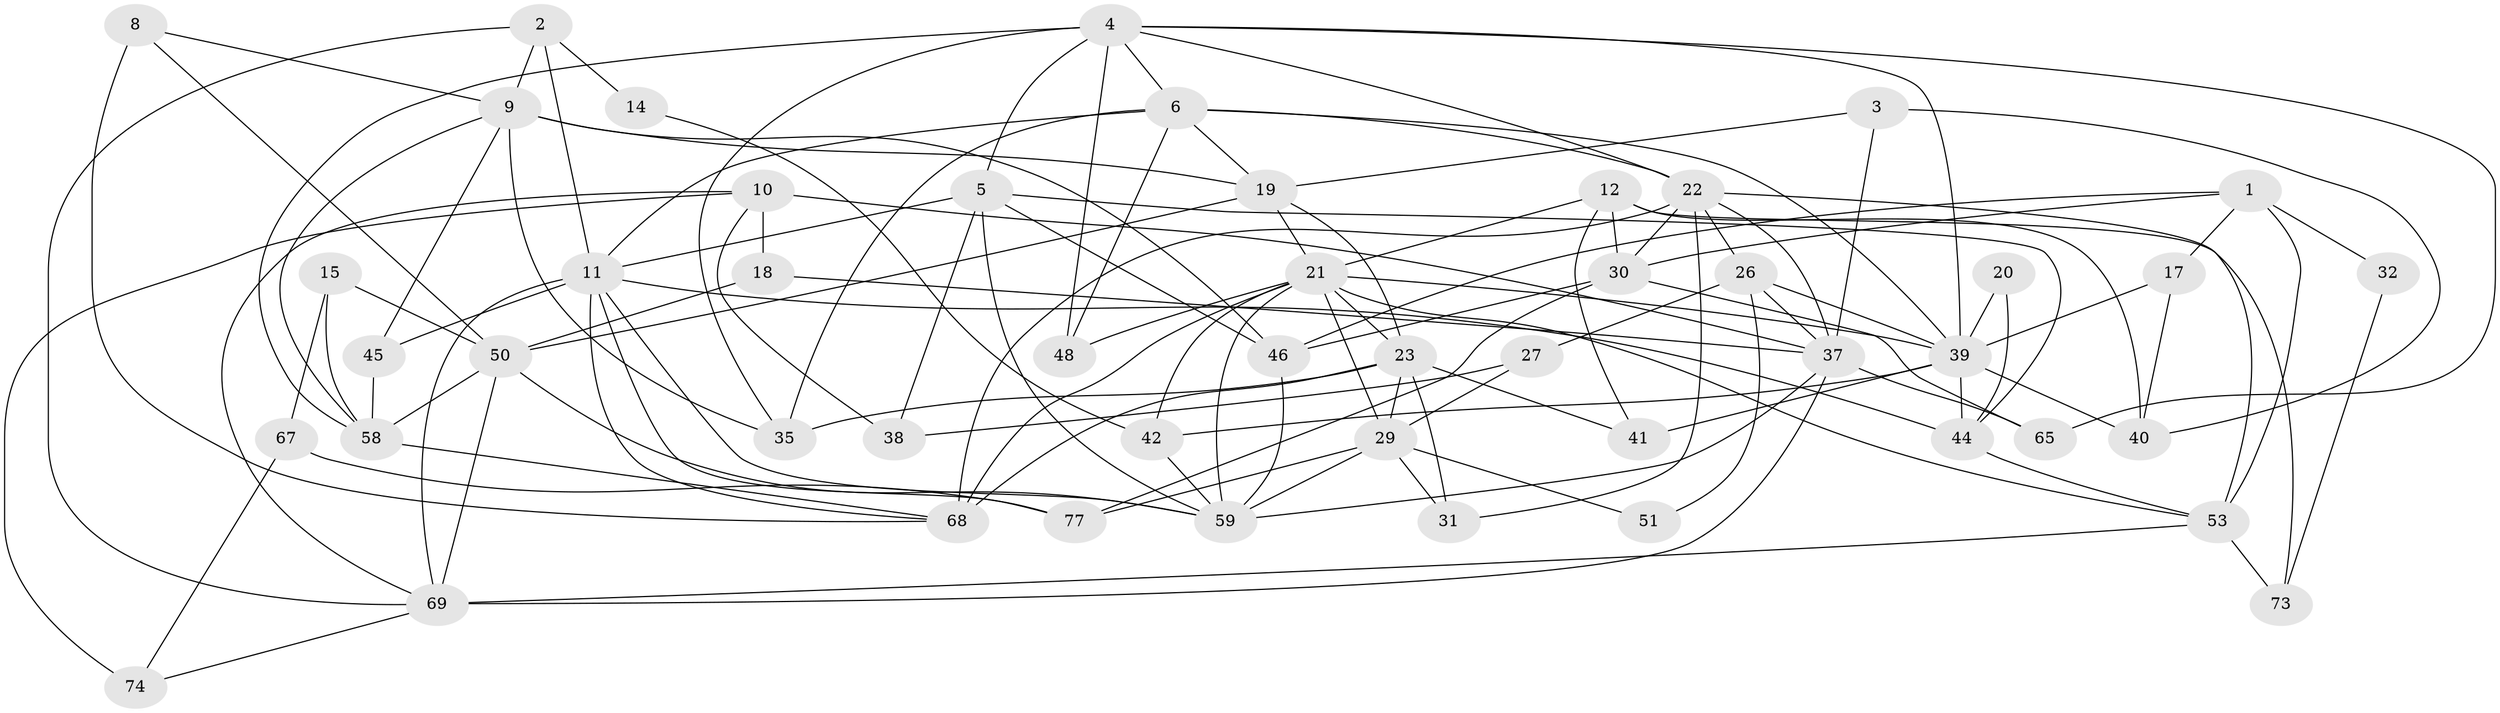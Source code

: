 // original degree distribution, {5: 0.12658227848101267, 3: 0.4050632911392405, 4: 0.17721518987341772, 2: 0.10126582278481013, 7: 0.0759493670886076, 6: 0.10126582278481013, 8: 0.012658227848101266}
// Generated by graph-tools (version 1.1) at 2025/41/03/06/25 10:41:54]
// undirected, 49 vertices, 121 edges
graph export_dot {
graph [start="1"]
  node [color=gray90,style=filled];
  1 [super="+16"];
  2 [super="+7"];
  3;
  4 [super="+28"];
  5 [super="+60"];
  6 [super="+54"];
  8 [super="+66"];
  9 [super="+76"];
  10 [super="+13"];
  11 [super="+49"];
  12 [super="+24"];
  14;
  15;
  17;
  18;
  19 [super="+36"];
  20;
  21 [super="+25"];
  22 [super="+78"];
  23 [super="+34"];
  26 [super="+33"];
  27 [super="+43"];
  29 [super="+64"];
  30 [super="+71"];
  31;
  32;
  35 [super="+52"];
  37 [super="+47"];
  38;
  39 [super="+70"];
  40 [super="+57"];
  41;
  42;
  44 [super="+79"];
  45;
  46 [super="+62"];
  48 [super="+55"];
  50 [super="+56"];
  51;
  53 [super="+75"];
  58 [super="+63"];
  59 [super="+61"];
  65;
  67;
  68 [super="+72"];
  69;
  73;
  74;
  77;
  1 -- 17;
  1 -- 32 [weight=2];
  1 -- 53;
  1 -- 30;
  1 -- 46;
  2 -- 14;
  2 -- 9;
  2 -- 11;
  2 -- 69;
  3 -- 37;
  3 -- 40;
  3 -- 19;
  4 -- 39;
  4 -- 65;
  4 -- 35;
  4 -- 5;
  4 -- 22;
  4 -- 58;
  4 -- 6;
  4 -- 48;
  5 -- 46;
  5 -- 11;
  5 -- 38;
  5 -- 44;
  5 -- 59;
  6 -- 11;
  6 -- 35;
  6 -- 19;
  6 -- 39;
  6 -- 22;
  6 -- 48;
  8 -- 68;
  8 -- 9;
  8 -- 50;
  9 -- 45;
  9 -- 35;
  9 -- 19;
  9 -- 58;
  9 -- 46;
  10 -- 69;
  10 -- 74;
  10 -- 18;
  10 -- 37;
  10 -- 38;
  11 -- 77;
  11 -- 59;
  11 -- 69;
  11 -- 44 [weight=2];
  11 -- 45;
  11 -- 68;
  12 -- 30 [weight=2];
  12 -- 73;
  12 -- 21;
  12 -- 40;
  12 -- 41;
  14 -- 42;
  15 -- 50;
  15 -- 67;
  15 -- 58;
  17 -- 39;
  17 -- 40;
  18 -- 37;
  18 -- 50;
  19 -- 50;
  19 -- 21;
  19 -- 23;
  20 -- 44;
  20 -- 39;
  21 -- 53;
  21 -- 29;
  21 -- 42;
  21 -- 59;
  21 -- 48;
  21 -- 23;
  21 -- 68;
  21 -- 39;
  22 -- 26;
  22 -- 37;
  22 -- 68 [weight=2];
  22 -- 31;
  22 -- 53 [weight=2];
  22 -- 30;
  23 -- 35;
  23 -- 41;
  23 -- 29;
  23 -- 31;
  23 -- 68;
  26 -- 51;
  26 -- 37;
  26 -- 27;
  26 -- 39;
  27 -- 29;
  27 -- 38;
  29 -- 51;
  29 -- 77;
  29 -- 31;
  29 -- 59;
  30 -- 77;
  30 -- 65;
  30 -- 46;
  32 -- 73;
  37 -- 65;
  37 -- 69;
  37 -- 59;
  39 -- 41;
  39 -- 44;
  39 -- 40;
  39 -- 42;
  42 -- 59;
  44 -- 53;
  45 -- 58;
  46 -- 59;
  50 -- 69;
  50 -- 59;
  50 -- 58;
  53 -- 73;
  53 -- 69;
  58 -- 68;
  67 -- 77;
  67 -- 74;
  69 -- 74;
}
